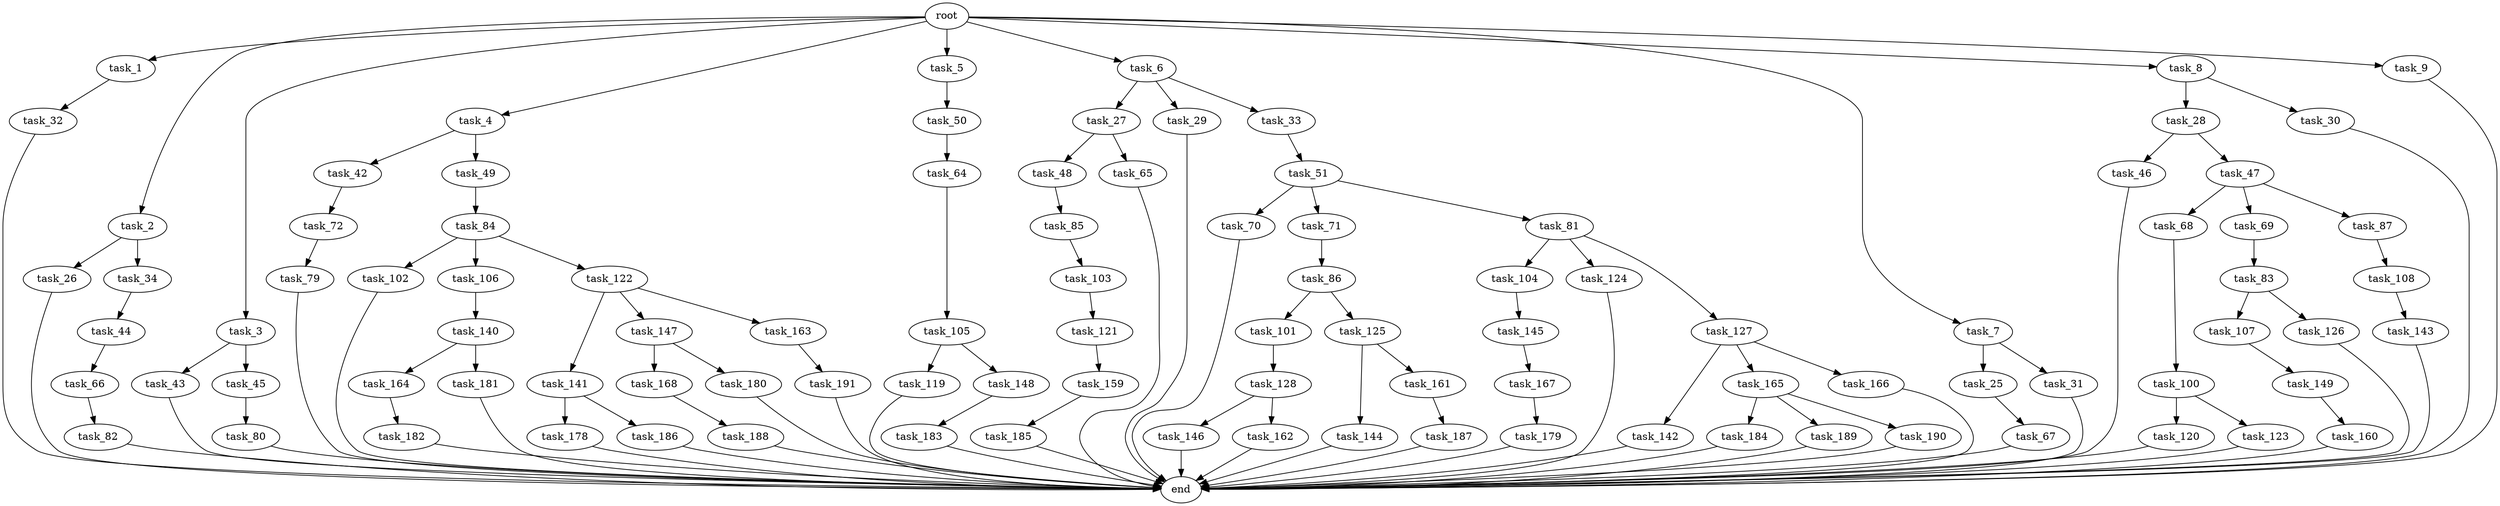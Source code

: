 digraph G {
  root [size="0.000000"];
  task_1 [size="2.048000"];
  task_2 [size="2.048000"];
  task_3 [size="2.048000"];
  task_4 [size="2.048000"];
  task_5 [size="2.048000"];
  task_6 [size="2.048000"];
  task_7 [size="2.048000"];
  task_8 [size="2.048000"];
  task_9 [size="2.048000"];
  task_25 [size="154618822.656000"];
  task_26 [size="841813590.016000"];
  task_27 [size="429496729.600000"];
  task_28 [size="154618822.656000"];
  task_29 [size="429496729.600000"];
  task_30 [size="154618822.656000"];
  task_31 [size="154618822.656000"];
  task_32 [size="68719476.736000"];
  task_33 [size="429496729.600000"];
  task_34 [size="841813590.016000"];
  task_42 [size="618475290.624000"];
  task_43 [size="1391569403.904000"];
  task_44 [size="1391569403.904000"];
  task_45 [size="1391569403.904000"];
  task_46 [size="841813590.016000"];
  task_47 [size="841813590.016000"];
  task_48 [size="429496729.600000"];
  task_49 [size="618475290.624000"];
  task_50 [size="1391569403.904000"];
  task_51 [size="429496729.600000"];
  task_64 [size="1391569403.904000"];
  task_65 [size="429496729.600000"];
  task_66 [size="429496729.600000"];
  task_67 [size="841813590.016000"];
  task_68 [size="1099511627.776000"];
  task_69 [size="1099511627.776000"];
  task_70 [size="618475290.624000"];
  task_71 [size="618475290.624000"];
  task_72 [size="429496729.600000"];
  task_79 [size="1717986918.400000"];
  task_80 [size="429496729.600000"];
  task_81 [size="618475290.624000"];
  task_82 [size="68719476.736000"];
  task_83 [size="618475290.624000"];
  task_84 [size="1099511627.776000"];
  task_85 [size="1717986918.400000"];
  task_86 [size="274877906.944000"];
  task_87 [size="1099511627.776000"];
  task_100 [size="429496729.600000"];
  task_101 [size="1717986918.400000"];
  task_102 [size="841813590.016000"];
  task_103 [size="841813590.016000"];
  task_104 [size="618475290.624000"];
  task_105 [size="1391569403.904000"];
  task_106 [size="841813590.016000"];
  task_107 [size="1391569403.904000"];
  task_108 [size="68719476.736000"];
  task_119 [size="154618822.656000"];
  task_120 [size="1391569403.904000"];
  task_121 [size="1099511627.776000"];
  task_122 [size="841813590.016000"];
  task_123 [size="1391569403.904000"];
  task_124 [size="618475290.624000"];
  task_125 [size="1717986918.400000"];
  task_126 [size="1391569403.904000"];
  task_127 [size="618475290.624000"];
  task_128 [size="618475290.624000"];
  task_140 [size="1099511627.776000"];
  task_141 [size="841813590.016000"];
  task_142 [size="1717986918.400000"];
  task_143 [size="1717986918.400000"];
  task_144 [size="274877906.944000"];
  task_145 [size="154618822.656000"];
  task_146 [size="429496729.600000"];
  task_147 [size="841813590.016000"];
  task_148 [size="154618822.656000"];
  task_149 [size="429496729.600000"];
  task_159 [size="274877906.944000"];
  task_160 [size="618475290.624000"];
  task_161 [size="274877906.944000"];
  task_162 [size="429496729.600000"];
  task_163 [size="841813590.016000"];
  task_164 [size="618475290.624000"];
  task_165 [size="1717986918.400000"];
  task_166 [size="1717986918.400000"];
  task_167 [size="1391569403.904000"];
  task_168 [size="274877906.944000"];
  task_178 [size="68719476.736000"];
  task_179 [size="1099511627.776000"];
  task_180 [size="274877906.944000"];
  task_181 [size="618475290.624000"];
  task_182 [size="841813590.016000"];
  task_183 [size="1717986918.400000"];
  task_184 [size="1717986918.400000"];
  task_185 [size="154618822.656000"];
  task_186 [size="68719476.736000"];
  task_187 [size="618475290.624000"];
  task_188 [size="1717986918.400000"];
  task_189 [size="1717986918.400000"];
  task_190 [size="1717986918.400000"];
  task_191 [size="274877906.944000"];
  end [size="0.000000"];

  root -> task_1 [size="1.000000"];
  root -> task_2 [size="1.000000"];
  root -> task_3 [size="1.000000"];
  root -> task_4 [size="1.000000"];
  root -> task_5 [size="1.000000"];
  root -> task_6 [size="1.000000"];
  root -> task_7 [size="1.000000"];
  root -> task_8 [size="1.000000"];
  root -> task_9 [size="1.000000"];
  task_1 -> task_32 [size="33554432.000000"];
  task_2 -> task_26 [size="411041792.000000"];
  task_2 -> task_34 [size="411041792.000000"];
  task_3 -> task_43 [size="679477248.000000"];
  task_3 -> task_45 [size="679477248.000000"];
  task_4 -> task_42 [size="301989888.000000"];
  task_4 -> task_49 [size="301989888.000000"];
  task_5 -> task_50 [size="679477248.000000"];
  task_6 -> task_27 [size="209715200.000000"];
  task_6 -> task_29 [size="209715200.000000"];
  task_6 -> task_33 [size="209715200.000000"];
  task_7 -> task_25 [size="75497472.000000"];
  task_7 -> task_31 [size="75497472.000000"];
  task_8 -> task_28 [size="75497472.000000"];
  task_8 -> task_30 [size="75497472.000000"];
  task_9 -> end [size="1.000000"];
  task_25 -> task_67 [size="411041792.000000"];
  task_26 -> end [size="1.000000"];
  task_27 -> task_48 [size="209715200.000000"];
  task_27 -> task_65 [size="209715200.000000"];
  task_28 -> task_46 [size="411041792.000000"];
  task_28 -> task_47 [size="411041792.000000"];
  task_29 -> end [size="1.000000"];
  task_30 -> end [size="1.000000"];
  task_31 -> end [size="1.000000"];
  task_32 -> end [size="1.000000"];
  task_33 -> task_51 [size="209715200.000000"];
  task_34 -> task_44 [size="679477248.000000"];
  task_42 -> task_72 [size="209715200.000000"];
  task_43 -> end [size="1.000000"];
  task_44 -> task_66 [size="209715200.000000"];
  task_45 -> task_80 [size="209715200.000000"];
  task_46 -> end [size="1.000000"];
  task_47 -> task_68 [size="536870912.000000"];
  task_47 -> task_69 [size="536870912.000000"];
  task_47 -> task_87 [size="536870912.000000"];
  task_48 -> task_85 [size="838860800.000000"];
  task_49 -> task_84 [size="536870912.000000"];
  task_50 -> task_64 [size="679477248.000000"];
  task_51 -> task_70 [size="301989888.000000"];
  task_51 -> task_71 [size="301989888.000000"];
  task_51 -> task_81 [size="301989888.000000"];
  task_64 -> task_105 [size="679477248.000000"];
  task_65 -> end [size="1.000000"];
  task_66 -> task_82 [size="33554432.000000"];
  task_67 -> end [size="1.000000"];
  task_68 -> task_100 [size="209715200.000000"];
  task_69 -> task_83 [size="301989888.000000"];
  task_70 -> end [size="1.000000"];
  task_71 -> task_86 [size="134217728.000000"];
  task_72 -> task_79 [size="838860800.000000"];
  task_79 -> end [size="1.000000"];
  task_80 -> end [size="1.000000"];
  task_81 -> task_104 [size="301989888.000000"];
  task_81 -> task_124 [size="301989888.000000"];
  task_81 -> task_127 [size="301989888.000000"];
  task_82 -> end [size="1.000000"];
  task_83 -> task_107 [size="679477248.000000"];
  task_83 -> task_126 [size="679477248.000000"];
  task_84 -> task_102 [size="411041792.000000"];
  task_84 -> task_106 [size="411041792.000000"];
  task_84 -> task_122 [size="411041792.000000"];
  task_85 -> task_103 [size="411041792.000000"];
  task_86 -> task_101 [size="838860800.000000"];
  task_86 -> task_125 [size="838860800.000000"];
  task_87 -> task_108 [size="33554432.000000"];
  task_100 -> task_120 [size="679477248.000000"];
  task_100 -> task_123 [size="679477248.000000"];
  task_101 -> task_128 [size="301989888.000000"];
  task_102 -> end [size="1.000000"];
  task_103 -> task_121 [size="536870912.000000"];
  task_104 -> task_145 [size="75497472.000000"];
  task_105 -> task_119 [size="75497472.000000"];
  task_105 -> task_148 [size="75497472.000000"];
  task_106 -> task_140 [size="536870912.000000"];
  task_107 -> task_149 [size="209715200.000000"];
  task_108 -> task_143 [size="838860800.000000"];
  task_119 -> end [size="1.000000"];
  task_120 -> end [size="1.000000"];
  task_121 -> task_159 [size="134217728.000000"];
  task_122 -> task_141 [size="411041792.000000"];
  task_122 -> task_147 [size="411041792.000000"];
  task_122 -> task_163 [size="411041792.000000"];
  task_123 -> end [size="1.000000"];
  task_124 -> end [size="1.000000"];
  task_125 -> task_144 [size="134217728.000000"];
  task_125 -> task_161 [size="134217728.000000"];
  task_126 -> end [size="1.000000"];
  task_127 -> task_142 [size="838860800.000000"];
  task_127 -> task_165 [size="838860800.000000"];
  task_127 -> task_166 [size="838860800.000000"];
  task_128 -> task_146 [size="209715200.000000"];
  task_128 -> task_162 [size="209715200.000000"];
  task_140 -> task_164 [size="301989888.000000"];
  task_140 -> task_181 [size="301989888.000000"];
  task_141 -> task_178 [size="33554432.000000"];
  task_141 -> task_186 [size="33554432.000000"];
  task_142 -> end [size="1.000000"];
  task_143 -> end [size="1.000000"];
  task_144 -> end [size="1.000000"];
  task_145 -> task_167 [size="679477248.000000"];
  task_146 -> end [size="1.000000"];
  task_147 -> task_168 [size="134217728.000000"];
  task_147 -> task_180 [size="134217728.000000"];
  task_148 -> task_183 [size="838860800.000000"];
  task_149 -> task_160 [size="301989888.000000"];
  task_159 -> task_185 [size="75497472.000000"];
  task_160 -> end [size="1.000000"];
  task_161 -> task_187 [size="301989888.000000"];
  task_162 -> end [size="1.000000"];
  task_163 -> task_191 [size="134217728.000000"];
  task_164 -> task_182 [size="411041792.000000"];
  task_165 -> task_184 [size="838860800.000000"];
  task_165 -> task_189 [size="838860800.000000"];
  task_165 -> task_190 [size="838860800.000000"];
  task_166 -> end [size="1.000000"];
  task_167 -> task_179 [size="536870912.000000"];
  task_168 -> task_188 [size="838860800.000000"];
  task_178 -> end [size="1.000000"];
  task_179 -> end [size="1.000000"];
  task_180 -> end [size="1.000000"];
  task_181 -> end [size="1.000000"];
  task_182 -> end [size="1.000000"];
  task_183 -> end [size="1.000000"];
  task_184 -> end [size="1.000000"];
  task_185 -> end [size="1.000000"];
  task_186 -> end [size="1.000000"];
  task_187 -> end [size="1.000000"];
  task_188 -> end [size="1.000000"];
  task_189 -> end [size="1.000000"];
  task_190 -> end [size="1.000000"];
  task_191 -> end [size="1.000000"];
}

